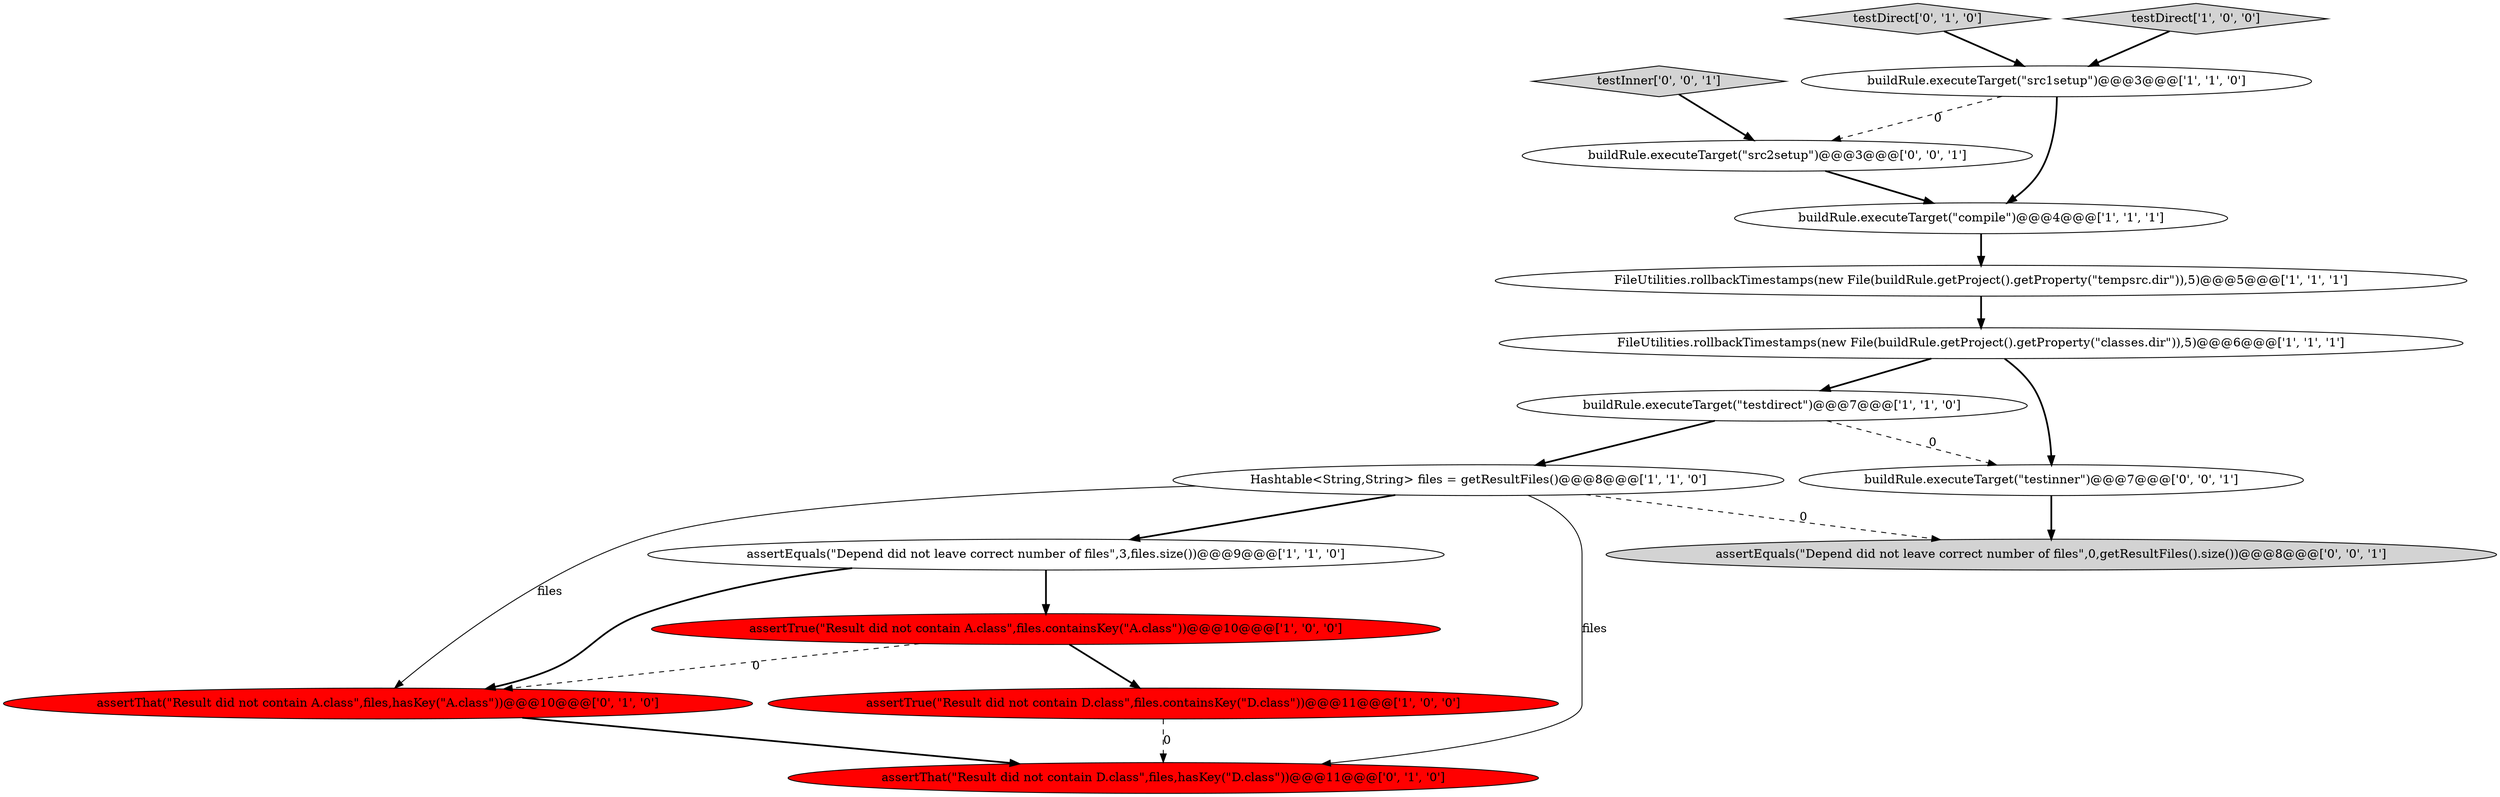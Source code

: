 digraph {
10 [style = filled, label = "assertThat(\"Result did not contain A.class\",files,hasKey(\"A.class\"))@@@10@@@['0', '1', '0']", fillcolor = red, shape = ellipse image = "AAA1AAABBB2BBB"];
9 [style = filled, label = "buildRule.executeTarget(\"src1setup\")@@@3@@@['1', '1', '0']", fillcolor = white, shape = ellipse image = "AAA0AAABBB1BBB"];
5 [style = filled, label = "assertTrue(\"Result did not contain A.class\",files.containsKey(\"A.class\"))@@@10@@@['1', '0', '0']", fillcolor = red, shape = ellipse image = "AAA1AAABBB1BBB"];
1 [style = filled, label = "buildRule.executeTarget(\"testdirect\")@@@7@@@['1', '1', '0']", fillcolor = white, shape = ellipse image = "AAA0AAABBB1BBB"];
2 [style = filled, label = "assertEquals(\"Depend did not leave correct number of files\",3,files.size())@@@9@@@['1', '1', '0']", fillcolor = white, shape = ellipse image = "AAA0AAABBB1BBB"];
0 [style = filled, label = "FileUtilities.rollbackTimestamps(new File(buildRule.getProject().getProperty(\"classes.dir\")),5)@@@6@@@['1', '1', '1']", fillcolor = white, shape = ellipse image = "AAA0AAABBB1BBB"];
11 [style = filled, label = "testDirect['0', '1', '0']", fillcolor = lightgray, shape = diamond image = "AAA0AAABBB2BBB"];
14 [style = filled, label = "testInner['0', '0', '1']", fillcolor = lightgray, shape = diamond image = "AAA0AAABBB3BBB"];
3 [style = filled, label = "Hashtable<String,String> files = getResultFiles()@@@8@@@['1', '1', '0']", fillcolor = white, shape = ellipse image = "AAA0AAABBB1BBB"];
13 [style = filled, label = "buildRule.executeTarget(\"src2setup\")@@@3@@@['0', '0', '1']", fillcolor = white, shape = ellipse image = "AAA0AAABBB3BBB"];
12 [style = filled, label = "assertThat(\"Result did not contain D.class\",files,hasKey(\"D.class\"))@@@11@@@['0', '1', '0']", fillcolor = red, shape = ellipse image = "AAA1AAABBB2BBB"];
15 [style = filled, label = "assertEquals(\"Depend did not leave correct number of files\",0,getResultFiles().size())@@@8@@@['0', '0', '1']", fillcolor = lightgray, shape = ellipse image = "AAA0AAABBB3BBB"];
16 [style = filled, label = "buildRule.executeTarget(\"testinner\")@@@7@@@['0', '0', '1']", fillcolor = white, shape = ellipse image = "AAA0AAABBB3BBB"];
7 [style = filled, label = "testDirect['1', '0', '0']", fillcolor = lightgray, shape = diamond image = "AAA0AAABBB1BBB"];
4 [style = filled, label = "FileUtilities.rollbackTimestamps(new File(buildRule.getProject().getProperty(\"tempsrc.dir\")),5)@@@5@@@['1', '1', '1']", fillcolor = white, shape = ellipse image = "AAA0AAABBB1BBB"];
8 [style = filled, label = "buildRule.executeTarget(\"compile\")@@@4@@@['1', '1', '1']", fillcolor = white, shape = ellipse image = "AAA0AAABBB1BBB"];
6 [style = filled, label = "assertTrue(\"Result did not contain D.class\",files.containsKey(\"D.class\"))@@@11@@@['1', '0', '0']", fillcolor = red, shape = ellipse image = "AAA1AAABBB1BBB"];
16->15 [style = bold, label=""];
0->16 [style = bold, label=""];
1->3 [style = bold, label=""];
9->8 [style = bold, label=""];
2->10 [style = bold, label=""];
11->9 [style = bold, label=""];
4->0 [style = bold, label=""];
6->12 [style = dashed, label="0"];
7->9 [style = bold, label=""];
3->10 [style = solid, label="files"];
5->6 [style = bold, label=""];
3->2 [style = bold, label=""];
5->10 [style = dashed, label="0"];
10->12 [style = bold, label=""];
1->16 [style = dashed, label="0"];
0->1 [style = bold, label=""];
9->13 [style = dashed, label="0"];
3->15 [style = dashed, label="0"];
8->4 [style = bold, label=""];
14->13 [style = bold, label=""];
13->8 [style = bold, label=""];
3->12 [style = solid, label="files"];
2->5 [style = bold, label=""];
}
